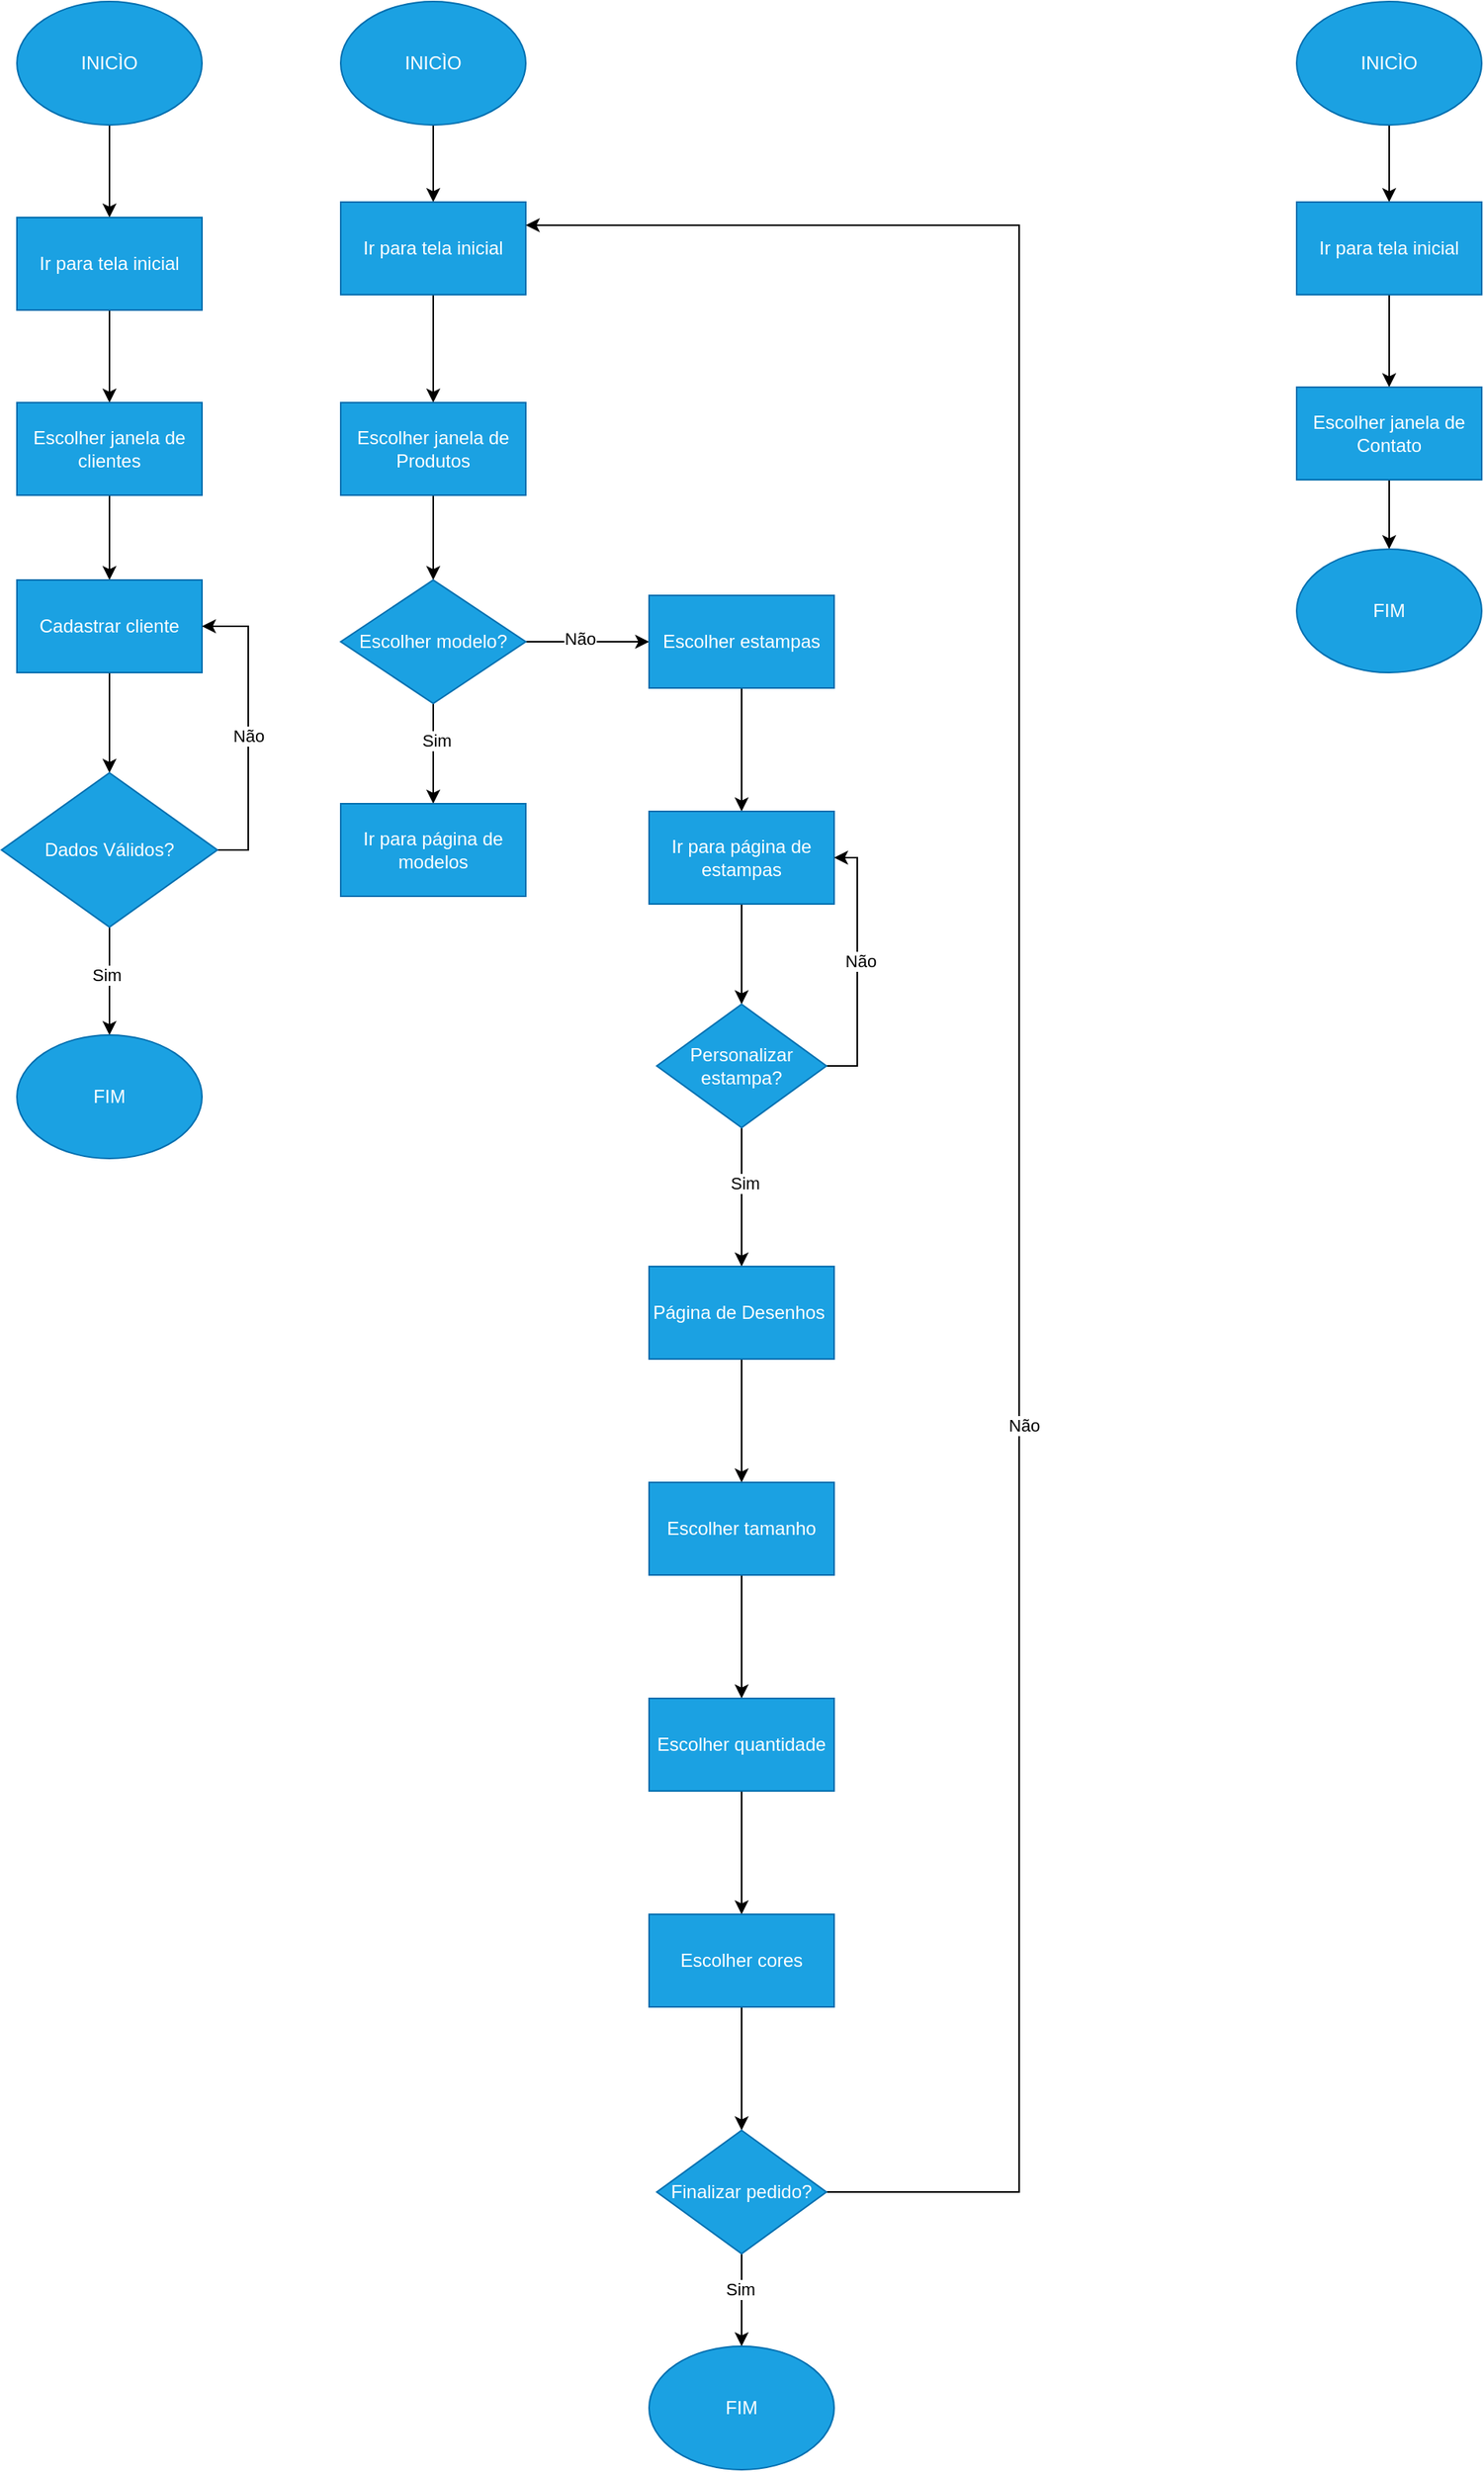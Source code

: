 <mxfile version="24.5.4" type="device">
  <diagram name="Página-1" id="eS3jQOmEXR_lqhW21-yD">
    <mxGraphModel dx="1434" dy="782" grid="1" gridSize="10" guides="1" tooltips="1" connect="1" arrows="1" fold="1" page="1" pageScale="1" pageWidth="827" pageHeight="1169" math="0" shadow="0">
      <root>
        <mxCell id="0" />
        <mxCell id="1" parent="0" />
        <mxCell id="7YF3eUOl2dShFKPt6d5Z-3" value="" style="edgeStyle=orthogonalEdgeStyle;rounded=0;orthogonalLoop=1;jettySize=auto;html=1;" edge="1" parent="1" source="7YF3eUOl2dShFKPt6d5Z-1" target="7YF3eUOl2dShFKPt6d5Z-2">
          <mxGeometry relative="1" as="geometry" />
        </mxCell>
        <mxCell id="7YF3eUOl2dShFKPt6d5Z-1" value="INICÌO" style="ellipse;whiteSpace=wrap;html=1;fillColor=#1ba1e2;strokeColor=#006EAF;fontColor=#ffffff;" vertex="1" parent="1">
          <mxGeometry x="60" y="150" width="120" height="80" as="geometry" />
        </mxCell>
        <mxCell id="7YF3eUOl2dShFKPt6d5Z-5" value="" style="edgeStyle=orthogonalEdgeStyle;rounded=0;orthogonalLoop=1;jettySize=auto;html=1;" edge="1" parent="1" source="7YF3eUOl2dShFKPt6d5Z-2" target="7YF3eUOl2dShFKPt6d5Z-4">
          <mxGeometry relative="1" as="geometry" />
        </mxCell>
        <mxCell id="7YF3eUOl2dShFKPt6d5Z-2" value="Ir para tela inicial" style="whiteSpace=wrap;html=1;fillColor=#1ba1e2;strokeColor=#006EAF;fontColor=#ffffff;" vertex="1" parent="1">
          <mxGeometry x="60" y="290" width="120" height="60" as="geometry" />
        </mxCell>
        <mxCell id="7YF3eUOl2dShFKPt6d5Z-7" value="" style="edgeStyle=orthogonalEdgeStyle;rounded=0;orthogonalLoop=1;jettySize=auto;html=1;" edge="1" parent="1" source="7YF3eUOl2dShFKPt6d5Z-4" target="7YF3eUOl2dShFKPt6d5Z-6">
          <mxGeometry relative="1" as="geometry" />
        </mxCell>
        <mxCell id="7YF3eUOl2dShFKPt6d5Z-4" value="Escolher janela de clientes" style="whiteSpace=wrap;html=1;fillColor=#1ba1e2;strokeColor=#006EAF;fontColor=#ffffff;" vertex="1" parent="1">
          <mxGeometry x="60" y="410" width="120" height="60" as="geometry" />
        </mxCell>
        <mxCell id="7YF3eUOl2dShFKPt6d5Z-9" value="" style="edgeStyle=orthogonalEdgeStyle;rounded=0;orthogonalLoop=1;jettySize=auto;html=1;" edge="1" parent="1" source="7YF3eUOl2dShFKPt6d5Z-6" target="7YF3eUOl2dShFKPt6d5Z-8">
          <mxGeometry relative="1" as="geometry" />
        </mxCell>
        <mxCell id="7YF3eUOl2dShFKPt6d5Z-6" value="Cadastrar cliente" style="whiteSpace=wrap;html=1;fillColor=#1ba1e2;strokeColor=#006EAF;fontColor=#ffffff;" vertex="1" parent="1">
          <mxGeometry x="60" y="525" width="120" height="60" as="geometry" />
        </mxCell>
        <mxCell id="7YF3eUOl2dShFKPt6d5Z-10" style="edgeStyle=orthogonalEdgeStyle;rounded=0;orthogonalLoop=1;jettySize=auto;html=1;exitX=1;exitY=0.5;exitDx=0;exitDy=0;entryX=1;entryY=0.5;entryDx=0;entryDy=0;" edge="1" parent="1" source="7YF3eUOl2dShFKPt6d5Z-8" target="7YF3eUOl2dShFKPt6d5Z-6">
          <mxGeometry relative="1" as="geometry" />
        </mxCell>
        <mxCell id="7YF3eUOl2dShFKPt6d5Z-12" value="Não" style="edgeLabel;html=1;align=center;verticalAlign=middle;resizable=0;points=[];" vertex="1" connectable="0" parent="7YF3eUOl2dShFKPt6d5Z-10">
          <mxGeometry x="-0.036" relative="1" as="geometry">
            <mxPoint as="offset" />
          </mxGeometry>
        </mxCell>
        <mxCell id="7YF3eUOl2dShFKPt6d5Z-14" value="" style="edgeStyle=orthogonalEdgeStyle;rounded=0;orthogonalLoop=1;jettySize=auto;html=1;" edge="1" parent="1" source="7YF3eUOl2dShFKPt6d5Z-8">
          <mxGeometry relative="1" as="geometry">
            <mxPoint x="120" y="820" as="targetPoint" />
          </mxGeometry>
        </mxCell>
        <mxCell id="7YF3eUOl2dShFKPt6d5Z-15" value="Sim" style="edgeLabel;html=1;align=center;verticalAlign=middle;resizable=0;points=[];" vertex="1" connectable="0" parent="7YF3eUOl2dShFKPt6d5Z-14">
          <mxGeometry x="-0.14" y="-2" relative="1" as="geometry">
            <mxPoint as="offset" />
          </mxGeometry>
        </mxCell>
        <mxCell id="7YF3eUOl2dShFKPt6d5Z-8" value="Dados Válidos?" style="rhombus;whiteSpace=wrap;html=1;fillColor=#1ba1e2;strokeColor=#006EAF;fontColor=#ffffff;" vertex="1" parent="1">
          <mxGeometry x="50" y="650" width="140" height="100" as="geometry" />
        </mxCell>
        <mxCell id="7YF3eUOl2dShFKPt6d5Z-16" value="FIM" style="ellipse;whiteSpace=wrap;html=1;fillColor=#1ba1e2;fontColor=#ffffff;strokeColor=#006EAF;" vertex="1" parent="1">
          <mxGeometry x="60" y="820" width="120" height="80" as="geometry" />
        </mxCell>
        <mxCell id="7YF3eUOl2dShFKPt6d5Z-21" style="edgeStyle=orthogonalEdgeStyle;rounded=0;orthogonalLoop=1;jettySize=auto;html=1;exitX=0.5;exitY=1;exitDx=0;exitDy=0;entryX=0.5;entryY=0;entryDx=0;entryDy=0;" edge="1" parent="1" source="7YF3eUOl2dShFKPt6d5Z-17" target="7YF3eUOl2dShFKPt6d5Z-20">
          <mxGeometry relative="1" as="geometry" />
        </mxCell>
        <mxCell id="7YF3eUOl2dShFKPt6d5Z-17" value="INICÌO" style="ellipse;whiteSpace=wrap;html=1;fillColor=#1ba1e2;strokeColor=#006EAF;fontColor=#ffffff;" vertex="1" parent="1">
          <mxGeometry x="270" y="150" width="120" height="80" as="geometry" />
        </mxCell>
        <mxCell id="7YF3eUOl2dShFKPt6d5Z-23" style="edgeStyle=orthogonalEdgeStyle;rounded=0;orthogonalLoop=1;jettySize=auto;html=1;exitX=0.5;exitY=1;exitDx=0;exitDy=0;entryX=0.5;entryY=0;entryDx=0;entryDy=0;" edge="1" parent="1" source="7YF3eUOl2dShFKPt6d5Z-20" target="7YF3eUOl2dShFKPt6d5Z-22">
          <mxGeometry relative="1" as="geometry" />
        </mxCell>
        <mxCell id="7YF3eUOl2dShFKPt6d5Z-20" value="Ir para tela inicial" style="whiteSpace=wrap;html=1;fillColor=#1ba1e2;strokeColor=#006EAF;fontColor=#ffffff;" vertex="1" parent="1">
          <mxGeometry x="270" y="280" width="120" height="60" as="geometry" />
        </mxCell>
        <mxCell id="7YF3eUOl2dShFKPt6d5Z-29" value="" style="edgeStyle=orthogonalEdgeStyle;rounded=0;orthogonalLoop=1;jettySize=auto;html=1;" edge="1" parent="1" source="7YF3eUOl2dShFKPt6d5Z-22" target="7YF3eUOl2dShFKPt6d5Z-28">
          <mxGeometry relative="1" as="geometry" />
        </mxCell>
        <mxCell id="7YF3eUOl2dShFKPt6d5Z-22" value="Escolher janela de Produtos" style="whiteSpace=wrap;html=1;fillColor=#1ba1e2;strokeColor=#006EAF;fontColor=#ffffff;" vertex="1" parent="1">
          <mxGeometry x="270" y="410" width="120" height="60" as="geometry" />
        </mxCell>
        <mxCell id="7YF3eUOl2dShFKPt6d5Z-33" value="" style="edgeStyle=orthogonalEdgeStyle;rounded=0;orthogonalLoop=1;jettySize=auto;html=1;" edge="1" parent="1" source="7YF3eUOl2dShFKPt6d5Z-28" target="7YF3eUOl2dShFKPt6d5Z-32">
          <mxGeometry relative="1" as="geometry" />
        </mxCell>
        <mxCell id="7YF3eUOl2dShFKPt6d5Z-34" value="Sim" style="edgeLabel;html=1;align=center;verticalAlign=middle;resizable=0;points=[];" vertex="1" connectable="0" parent="7YF3eUOl2dShFKPt6d5Z-33">
          <mxGeometry x="-0.262" y="2" relative="1" as="geometry">
            <mxPoint as="offset" />
          </mxGeometry>
        </mxCell>
        <mxCell id="7YF3eUOl2dShFKPt6d5Z-41" value="" style="edgeStyle=orthogonalEdgeStyle;rounded=0;orthogonalLoop=1;jettySize=auto;html=1;" edge="1" parent="1" source="7YF3eUOl2dShFKPt6d5Z-28" target="7YF3eUOl2dShFKPt6d5Z-40">
          <mxGeometry relative="1" as="geometry" />
        </mxCell>
        <mxCell id="7YF3eUOl2dShFKPt6d5Z-42" value="Não" style="edgeLabel;html=1;align=center;verticalAlign=middle;resizable=0;points=[];" vertex="1" connectable="0" parent="7YF3eUOl2dShFKPt6d5Z-41">
          <mxGeometry x="-0.125" y="2" relative="1" as="geometry">
            <mxPoint as="offset" />
          </mxGeometry>
        </mxCell>
        <mxCell id="7YF3eUOl2dShFKPt6d5Z-28" value="Escolher modelo?" style="rhombus;whiteSpace=wrap;html=1;fillColor=#1ba1e2;strokeColor=#006EAF;fontColor=#ffffff;" vertex="1" parent="1">
          <mxGeometry x="270" y="525" width="120" height="80" as="geometry" />
        </mxCell>
        <mxCell id="7YF3eUOl2dShFKPt6d5Z-32" value="Ir para página de modelos" style="whiteSpace=wrap;html=1;fillColor=#1ba1e2;strokeColor=#006EAF;fontColor=#ffffff;" vertex="1" parent="1">
          <mxGeometry x="270" y="670" width="120" height="60" as="geometry" />
        </mxCell>
        <mxCell id="7YF3eUOl2dShFKPt6d5Z-44" value="" style="edgeStyle=orthogonalEdgeStyle;rounded=0;orthogonalLoop=1;jettySize=auto;html=1;" edge="1" parent="1" source="7YF3eUOl2dShFKPt6d5Z-40" target="7YF3eUOl2dShFKPt6d5Z-43">
          <mxGeometry relative="1" as="geometry" />
        </mxCell>
        <mxCell id="7YF3eUOl2dShFKPt6d5Z-40" value="Escolher estampas" style="whiteSpace=wrap;html=1;fillColor=#1ba1e2;strokeColor=#006EAF;fontColor=#ffffff;" vertex="1" parent="1">
          <mxGeometry x="470" y="535" width="120" height="60" as="geometry" />
        </mxCell>
        <mxCell id="7YF3eUOl2dShFKPt6d5Z-46" value="" style="edgeStyle=orthogonalEdgeStyle;rounded=0;orthogonalLoop=1;jettySize=auto;html=1;" edge="1" parent="1" source="7YF3eUOl2dShFKPt6d5Z-43" target="7YF3eUOl2dShFKPt6d5Z-45">
          <mxGeometry relative="1" as="geometry" />
        </mxCell>
        <mxCell id="7YF3eUOl2dShFKPt6d5Z-43" value="Ir para página de estampas" style="whiteSpace=wrap;html=1;fillColor=#1ba1e2;strokeColor=#006EAF;fontColor=#ffffff;" vertex="1" parent="1">
          <mxGeometry x="470" y="675" width="120" height="60" as="geometry" />
        </mxCell>
        <mxCell id="7YF3eUOl2dShFKPt6d5Z-48" value="" style="edgeStyle=orthogonalEdgeStyle;rounded=0;orthogonalLoop=1;jettySize=auto;html=1;" edge="1" parent="1" source="7YF3eUOl2dShFKPt6d5Z-45" target="7YF3eUOl2dShFKPt6d5Z-47">
          <mxGeometry relative="1" as="geometry" />
        </mxCell>
        <mxCell id="7YF3eUOl2dShFKPt6d5Z-49" value="Sim" style="edgeLabel;html=1;align=center;verticalAlign=middle;resizable=0;points=[];" vertex="1" connectable="0" parent="7YF3eUOl2dShFKPt6d5Z-48">
          <mxGeometry x="-0.2" y="2" relative="1" as="geometry">
            <mxPoint as="offset" />
          </mxGeometry>
        </mxCell>
        <mxCell id="7YF3eUOl2dShFKPt6d5Z-53" style="edgeStyle=orthogonalEdgeStyle;rounded=0;orthogonalLoop=1;jettySize=auto;html=1;exitX=1;exitY=0.5;exitDx=0;exitDy=0;entryX=1;entryY=0.5;entryDx=0;entryDy=0;" edge="1" parent="1" source="7YF3eUOl2dShFKPt6d5Z-45" target="7YF3eUOl2dShFKPt6d5Z-43">
          <mxGeometry relative="1" as="geometry" />
        </mxCell>
        <mxCell id="7YF3eUOl2dShFKPt6d5Z-54" value="Não" style="edgeLabel;html=1;align=center;verticalAlign=middle;resizable=0;points=[];" vertex="1" connectable="0" parent="7YF3eUOl2dShFKPt6d5Z-53">
          <mxGeometry x="0.035" y="-2" relative="1" as="geometry">
            <mxPoint as="offset" />
          </mxGeometry>
        </mxCell>
        <mxCell id="7YF3eUOl2dShFKPt6d5Z-45" value="Personalizar estampa?" style="rhombus;whiteSpace=wrap;html=1;fillColor=#1ba1e2;strokeColor=#006EAF;fontColor=#ffffff;" vertex="1" parent="1">
          <mxGeometry x="475" y="800" width="110" height="80" as="geometry" />
        </mxCell>
        <mxCell id="7YF3eUOl2dShFKPt6d5Z-59" value="" style="edgeStyle=orthogonalEdgeStyle;rounded=0;orthogonalLoop=1;jettySize=auto;html=1;" edge="1" parent="1" source="7YF3eUOl2dShFKPt6d5Z-47" target="7YF3eUOl2dShFKPt6d5Z-58">
          <mxGeometry relative="1" as="geometry" />
        </mxCell>
        <mxCell id="7YF3eUOl2dShFKPt6d5Z-47" value="Página de Desenhos&amp;nbsp;" style="whiteSpace=wrap;html=1;fillColor=#1ba1e2;strokeColor=#006EAF;fontColor=#ffffff;" vertex="1" parent="1">
          <mxGeometry x="470" y="970" width="120" height="60" as="geometry" />
        </mxCell>
        <mxCell id="7YF3eUOl2dShFKPt6d5Z-61" value="" style="edgeStyle=orthogonalEdgeStyle;rounded=0;orthogonalLoop=1;jettySize=auto;html=1;" edge="1" parent="1" source="7YF3eUOl2dShFKPt6d5Z-58" target="7YF3eUOl2dShFKPt6d5Z-60">
          <mxGeometry relative="1" as="geometry" />
        </mxCell>
        <mxCell id="7YF3eUOl2dShFKPt6d5Z-58" value="Escolher tamanho" style="whiteSpace=wrap;html=1;fillColor=#1ba1e2;strokeColor=#006EAF;fontColor=#ffffff;" vertex="1" parent="1">
          <mxGeometry x="470" y="1110" width="120" height="60" as="geometry" />
        </mxCell>
        <mxCell id="7YF3eUOl2dShFKPt6d5Z-63" value="" style="edgeStyle=orthogonalEdgeStyle;rounded=0;orthogonalLoop=1;jettySize=auto;html=1;" edge="1" parent="1" source="7YF3eUOl2dShFKPt6d5Z-60" target="7YF3eUOl2dShFKPt6d5Z-62">
          <mxGeometry relative="1" as="geometry" />
        </mxCell>
        <mxCell id="7YF3eUOl2dShFKPt6d5Z-60" value="Escolher quantidade" style="whiteSpace=wrap;html=1;fillColor=#1ba1e2;strokeColor=#006EAF;fontColor=#ffffff;" vertex="1" parent="1">
          <mxGeometry x="470" y="1250" width="120" height="60" as="geometry" />
        </mxCell>
        <mxCell id="7YF3eUOl2dShFKPt6d5Z-65" value="" style="edgeStyle=orthogonalEdgeStyle;rounded=0;orthogonalLoop=1;jettySize=auto;html=1;" edge="1" parent="1" source="7YF3eUOl2dShFKPt6d5Z-62" target="7YF3eUOl2dShFKPt6d5Z-64">
          <mxGeometry relative="1" as="geometry" />
        </mxCell>
        <mxCell id="7YF3eUOl2dShFKPt6d5Z-62" value="Escolher cores" style="whiteSpace=wrap;html=1;fillColor=#1ba1e2;strokeColor=#006EAF;fontColor=#ffffff;" vertex="1" parent="1">
          <mxGeometry x="470" y="1390" width="120" height="60" as="geometry" />
        </mxCell>
        <mxCell id="7YF3eUOl2dShFKPt6d5Z-66" style="edgeStyle=orthogonalEdgeStyle;rounded=0;orthogonalLoop=1;jettySize=auto;html=1;exitX=1;exitY=0.5;exitDx=0;exitDy=0;entryX=1;entryY=0.25;entryDx=0;entryDy=0;" edge="1" parent="1" source="7YF3eUOl2dShFKPt6d5Z-64" target="7YF3eUOl2dShFKPt6d5Z-20">
          <mxGeometry relative="1" as="geometry">
            <Array as="points">
              <mxPoint x="710" y="1570" />
              <mxPoint x="710" y="295" />
            </Array>
          </mxGeometry>
        </mxCell>
        <mxCell id="7YF3eUOl2dShFKPt6d5Z-67" value="Não" style="edgeLabel;html=1;align=center;verticalAlign=middle;resizable=0;points=[];" vertex="1" connectable="0" parent="7YF3eUOl2dShFKPt6d5Z-66">
          <mxGeometry x="-0.276" y="-3" relative="1" as="geometry">
            <mxPoint as="offset" />
          </mxGeometry>
        </mxCell>
        <mxCell id="7YF3eUOl2dShFKPt6d5Z-69" style="edgeStyle=orthogonalEdgeStyle;rounded=0;orthogonalLoop=1;jettySize=auto;html=1;exitX=0.5;exitY=1;exitDx=0;exitDy=0;entryX=0.5;entryY=0;entryDx=0;entryDy=0;" edge="1" parent="1" source="7YF3eUOl2dShFKPt6d5Z-64" target="7YF3eUOl2dShFKPt6d5Z-68">
          <mxGeometry relative="1" as="geometry" />
        </mxCell>
        <mxCell id="7YF3eUOl2dShFKPt6d5Z-70" value="Sim" style="edgeLabel;html=1;align=center;verticalAlign=middle;resizable=0;points=[];" vertex="1" connectable="0" parent="7YF3eUOl2dShFKPt6d5Z-69">
          <mxGeometry x="-0.25" y="-1" relative="1" as="geometry">
            <mxPoint as="offset" />
          </mxGeometry>
        </mxCell>
        <mxCell id="7YF3eUOl2dShFKPt6d5Z-64" value="Finalizar pedido?" style="rhombus;whiteSpace=wrap;html=1;fillColor=#1ba1e2;strokeColor=#006EAF;fontColor=#ffffff;" vertex="1" parent="1">
          <mxGeometry x="475" y="1530" width="110" height="80" as="geometry" />
        </mxCell>
        <mxCell id="7YF3eUOl2dShFKPt6d5Z-68" value="FIM" style="ellipse;whiteSpace=wrap;html=1;fillColor=#1ba1e2;fontColor=#ffffff;strokeColor=#006EAF;" vertex="1" parent="1">
          <mxGeometry x="470" y="1670" width="120" height="80" as="geometry" />
        </mxCell>
        <mxCell id="7YF3eUOl2dShFKPt6d5Z-73" style="edgeStyle=orthogonalEdgeStyle;rounded=0;orthogonalLoop=1;jettySize=auto;html=1;exitX=0.5;exitY=1;exitDx=0;exitDy=0;entryX=0.5;entryY=0;entryDx=0;entryDy=0;" edge="1" parent="1" source="7YF3eUOl2dShFKPt6d5Z-71" target="7YF3eUOl2dShFKPt6d5Z-72">
          <mxGeometry relative="1" as="geometry" />
        </mxCell>
        <mxCell id="7YF3eUOl2dShFKPt6d5Z-71" value="INICÌO" style="ellipse;whiteSpace=wrap;html=1;fillColor=#1ba1e2;strokeColor=#006EAF;fontColor=#ffffff;" vertex="1" parent="1">
          <mxGeometry x="890" y="150" width="120" height="80" as="geometry" />
        </mxCell>
        <mxCell id="7YF3eUOl2dShFKPt6d5Z-75" style="edgeStyle=orthogonalEdgeStyle;rounded=0;orthogonalLoop=1;jettySize=auto;html=1;exitX=0.5;exitY=1;exitDx=0;exitDy=0;entryX=0.5;entryY=0;entryDx=0;entryDy=0;" edge="1" parent="1" source="7YF3eUOl2dShFKPt6d5Z-72" target="7YF3eUOl2dShFKPt6d5Z-74">
          <mxGeometry relative="1" as="geometry" />
        </mxCell>
        <mxCell id="7YF3eUOl2dShFKPt6d5Z-72" value="Ir para tela inicial" style="whiteSpace=wrap;html=1;fillColor=#1ba1e2;strokeColor=#006EAF;fontColor=#ffffff;" vertex="1" parent="1">
          <mxGeometry x="890" y="280" width="120" height="60" as="geometry" />
        </mxCell>
        <mxCell id="7YF3eUOl2dShFKPt6d5Z-77" style="edgeStyle=orthogonalEdgeStyle;rounded=0;orthogonalLoop=1;jettySize=auto;html=1;exitX=0.5;exitY=1;exitDx=0;exitDy=0;" edge="1" parent="1" source="7YF3eUOl2dShFKPt6d5Z-74" target="7YF3eUOl2dShFKPt6d5Z-76">
          <mxGeometry relative="1" as="geometry" />
        </mxCell>
        <mxCell id="7YF3eUOl2dShFKPt6d5Z-74" value="Escolher janela de Contato" style="whiteSpace=wrap;html=1;fillColor=#1ba1e2;strokeColor=#006EAF;fontColor=#ffffff;" vertex="1" parent="1">
          <mxGeometry x="890" y="400" width="120" height="60" as="geometry" />
        </mxCell>
        <mxCell id="7YF3eUOl2dShFKPt6d5Z-76" value="FIM" style="ellipse;whiteSpace=wrap;html=1;fillColor=#1ba1e2;fontColor=#ffffff;strokeColor=#006EAF;" vertex="1" parent="1">
          <mxGeometry x="890" y="505" width="120" height="80" as="geometry" />
        </mxCell>
      </root>
    </mxGraphModel>
  </diagram>
</mxfile>
